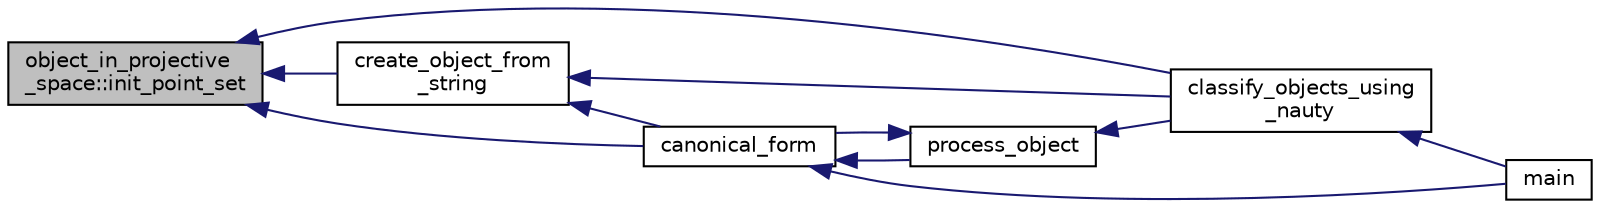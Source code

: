 digraph "object_in_projective_space::init_point_set"
{
  edge [fontname="Helvetica",fontsize="10",labelfontname="Helvetica",labelfontsize="10"];
  node [fontname="Helvetica",fontsize="10",shape=record];
  rankdir="LR";
  Node86 [label="object_in_projective\l_space::init_point_set",height=0.2,width=0.4,color="black", fillcolor="grey75", style="filled", fontcolor="black"];
  Node86 -> Node87 [dir="back",color="midnightblue",fontsize="10",style="solid",fontname="Helvetica"];
  Node87 [label="canonical_form",height=0.2,width=0.4,color="black", fillcolor="white", style="filled",URL="$d0/de6/projective__space__main_8_c.html#a5f0f6b71cd402c5b41240c420e533e60"];
  Node87 -> Node88 [dir="back",color="midnightblue",fontsize="10",style="solid",fontname="Helvetica"];
  Node88 [label="main",height=0.2,width=0.4,color="black", fillcolor="white", style="filled",URL="$d0/de6/projective__space__main_8_c.html#a3c04138a5bfe5d72780bb7e82a18e627"];
  Node87 -> Node89 [dir="back",color="midnightblue",fontsize="10",style="solid",fontname="Helvetica"];
  Node89 [label="process_object",height=0.2,width=0.4,color="black", fillcolor="white", style="filled",URL="$d0/de6/projective__space__main_8_c.html#a63a6b06bd2a9a9c50ed710271f4d5530"];
  Node89 -> Node87 [dir="back",color="midnightblue",fontsize="10",style="solid",fontname="Helvetica"];
  Node89 -> Node90 [dir="back",color="midnightblue",fontsize="10",style="solid",fontname="Helvetica"];
  Node90 [label="classify_objects_using\l_nauty",height=0.2,width=0.4,color="black", fillcolor="white", style="filled",URL="$d0/de6/projective__space__main_8_c.html#a32275eacc4bdda93b2b34c2a9217a088"];
  Node90 -> Node88 [dir="back",color="midnightblue",fontsize="10",style="solid",fontname="Helvetica"];
  Node86 -> Node90 [dir="back",color="midnightblue",fontsize="10",style="solid",fontname="Helvetica"];
  Node86 -> Node91 [dir="back",color="midnightblue",fontsize="10",style="solid",fontname="Helvetica"];
  Node91 [label="create_object_from\l_string",height=0.2,width=0.4,color="black", fillcolor="white", style="filled",URL="$d0/de6/projective__space__main_8_c.html#a8f63b5bf071061de5cbb1e4d00d0518b"];
  Node91 -> Node87 [dir="back",color="midnightblue",fontsize="10",style="solid",fontname="Helvetica"];
  Node91 -> Node90 [dir="back",color="midnightblue",fontsize="10",style="solid",fontname="Helvetica"];
}

